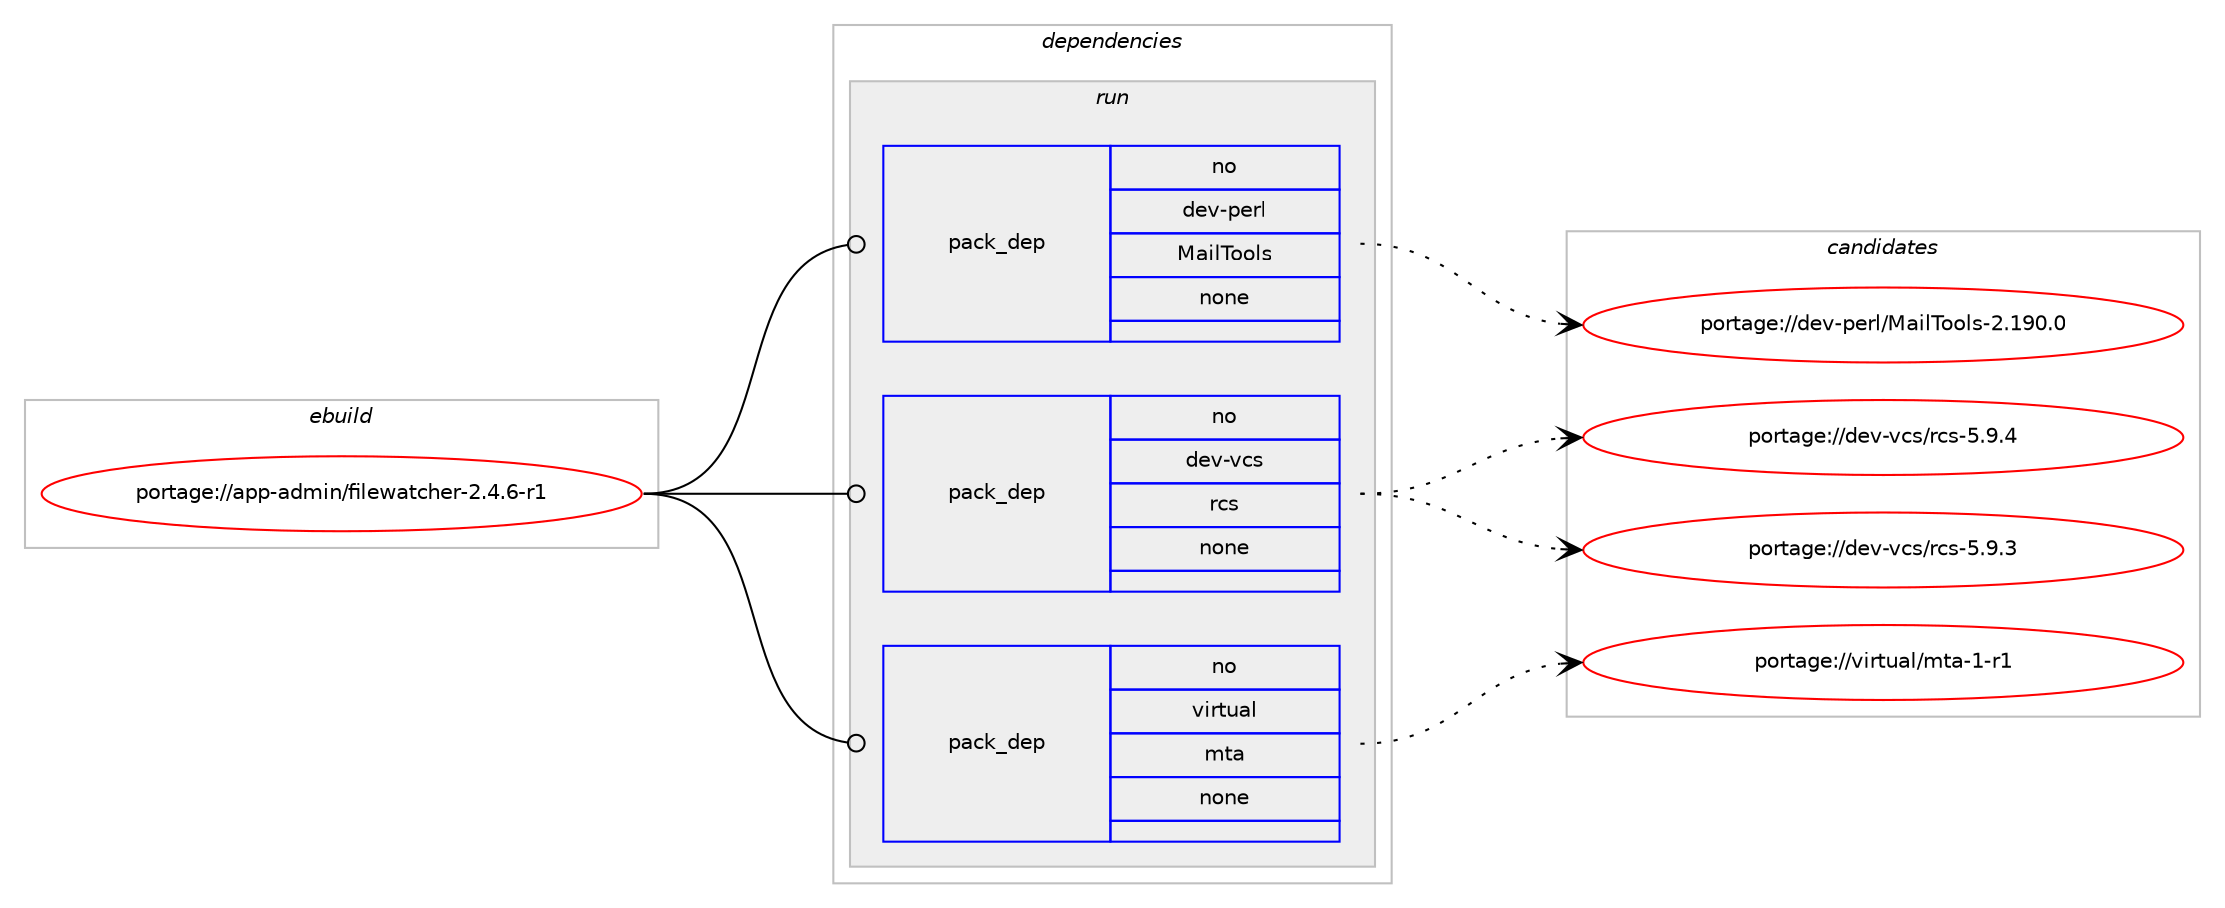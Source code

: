 digraph prolog {

# *************
# Graph options
# *************

newrank=true;
concentrate=true;
compound=true;
graph [rankdir=LR,fontname=Helvetica,fontsize=10,ranksep=1.5];#, ranksep=2.5, nodesep=0.2];
edge  [arrowhead=vee];
node  [fontname=Helvetica,fontsize=10];

# **********
# The ebuild
# **********

subgraph cluster_leftcol {
color=gray;
rank=same;
label=<<i>ebuild</i>>;
id [label="portage://app-admin/filewatcher-2.4.6-r1", color=red, width=4, href="../app-admin/filewatcher-2.4.6-r1.svg"];
}

# ****************
# The dependencies
# ****************

subgraph cluster_midcol {
color=gray;
label=<<i>dependencies</i>>;
subgraph cluster_compile {
fillcolor="#eeeeee";
style=filled;
label=<<i>compile</i>>;
}
subgraph cluster_compileandrun {
fillcolor="#eeeeee";
style=filled;
label=<<i>compile and run</i>>;
}
subgraph cluster_run {
fillcolor="#eeeeee";
style=filled;
label=<<i>run</i>>;
subgraph pack1588 {
dependency2195 [label=<<TABLE BORDER="0" CELLBORDER="1" CELLSPACING="0" CELLPADDING="4" WIDTH="220"><TR><TD ROWSPAN="6" CELLPADDING="30">pack_dep</TD></TR><TR><TD WIDTH="110">no</TD></TR><TR><TD>dev-perl</TD></TR><TR><TD>MailTools</TD></TR><TR><TD>none</TD></TR><TR><TD></TD></TR></TABLE>>, shape=none, color=blue];
}
id:e -> dependency2195:w [weight=20,style="solid",arrowhead="odot"];
subgraph pack1589 {
dependency2196 [label=<<TABLE BORDER="0" CELLBORDER="1" CELLSPACING="0" CELLPADDING="4" WIDTH="220"><TR><TD ROWSPAN="6" CELLPADDING="30">pack_dep</TD></TR><TR><TD WIDTH="110">no</TD></TR><TR><TD>dev-vcs</TD></TR><TR><TD>rcs</TD></TR><TR><TD>none</TD></TR><TR><TD></TD></TR></TABLE>>, shape=none, color=blue];
}
id:e -> dependency2196:w [weight=20,style="solid",arrowhead="odot"];
subgraph pack1590 {
dependency2197 [label=<<TABLE BORDER="0" CELLBORDER="1" CELLSPACING="0" CELLPADDING="4" WIDTH="220"><TR><TD ROWSPAN="6" CELLPADDING="30">pack_dep</TD></TR><TR><TD WIDTH="110">no</TD></TR><TR><TD>virtual</TD></TR><TR><TD>mta</TD></TR><TR><TD>none</TD></TR><TR><TD></TD></TR></TABLE>>, shape=none, color=blue];
}
id:e -> dependency2197:w [weight=20,style="solid",arrowhead="odot"];
}
}

# **************
# The candidates
# **************

subgraph cluster_choices {
rank=same;
color=gray;
label=<<i>candidates</i>>;

subgraph choice1588 {
color=black;
nodesep=1;
choice10010111845112101114108477797105108841111111081154550464957484648 [label="portage://dev-perl/MailTools-2.190.0", color=red, width=4,href="../dev-perl/MailTools-2.190.0.svg"];
dependency2195:e -> choice10010111845112101114108477797105108841111111081154550464957484648:w [style=dotted,weight="100"];
}
subgraph choice1589 {
color=black;
nodesep=1;
choice10010111845118991154711499115455346574652 [label="portage://dev-vcs/rcs-5.9.4", color=red, width=4,href="../dev-vcs/rcs-5.9.4.svg"];
choice10010111845118991154711499115455346574651 [label="portage://dev-vcs/rcs-5.9.3", color=red, width=4,href="../dev-vcs/rcs-5.9.3.svg"];
dependency2196:e -> choice10010111845118991154711499115455346574652:w [style=dotted,weight="100"];
dependency2196:e -> choice10010111845118991154711499115455346574651:w [style=dotted,weight="100"];
}
subgraph choice1590 {
color=black;
nodesep=1;
choice11810511411611797108471091169745494511449 [label="portage://virtual/mta-1-r1", color=red, width=4,href="../virtual/mta-1-r1.svg"];
dependency2197:e -> choice11810511411611797108471091169745494511449:w [style=dotted,weight="100"];
}
}

}
